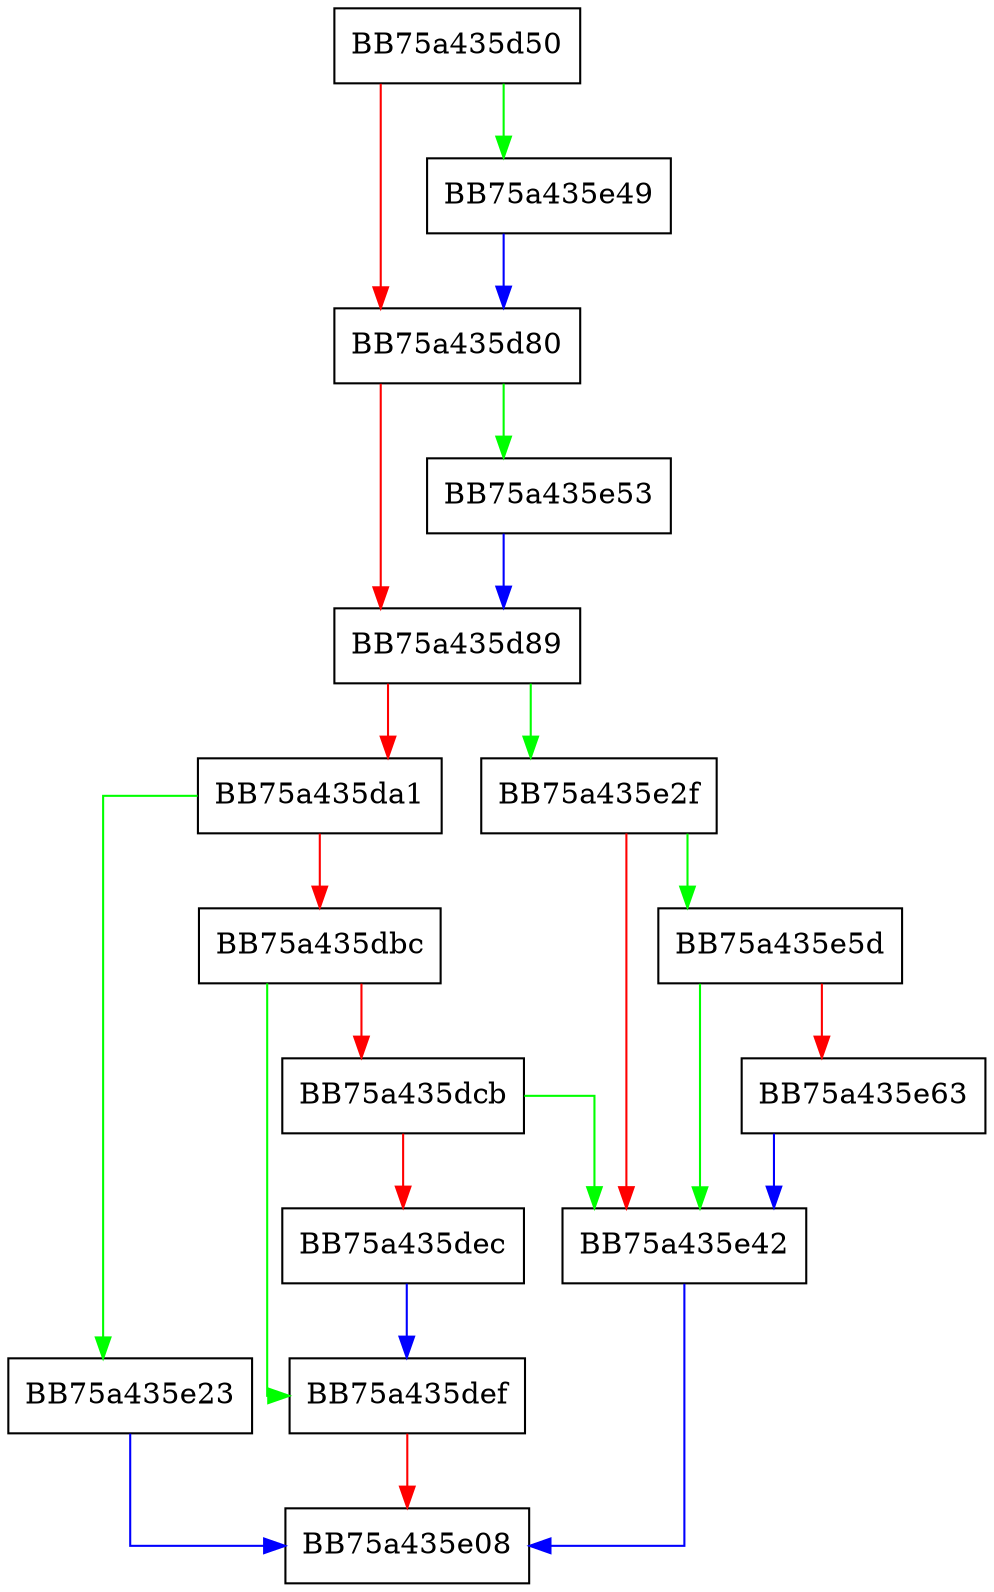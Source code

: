 digraph QueryPathFromHive {
  node [shape="box"];
  graph [splines=ortho];
  BB75a435d50 -> BB75a435e49 [color="green"];
  BB75a435d50 -> BB75a435d80 [color="red"];
  BB75a435d80 -> BB75a435e53 [color="green"];
  BB75a435d80 -> BB75a435d89 [color="red"];
  BB75a435d89 -> BB75a435e2f [color="green"];
  BB75a435d89 -> BB75a435da1 [color="red"];
  BB75a435da1 -> BB75a435e23 [color="green"];
  BB75a435da1 -> BB75a435dbc [color="red"];
  BB75a435dbc -> BB75a435def [color="green"];
  BB75a435dbc -> BB75a435dcb [color="red"];
  BB75a435dcb -> BB75a435e42 [color="green"];
  BB75a435dcb -> BB75a435dec [color="red"];
  BB75a435dec -> BB75a435def [color="blue"];
  BB75a435def -> BB75a435e08 [color="red"];
  BB75a435e23 -> BB75a435e08 [color="blue"];
  BB75a435e2f -> BB75a435e5d [color="green"];
  BB75a435e2f -> BB75a435e42 [color="red"];
  BB75a435e42 -> BB75a435e08 [color="blue"];
  BB75a435e49 -> BB75a435d80 [color="blue"];
  BB75a435e53 -> BB75a435d89 [color="blue"];
  BB75a435e5d -> BB75a435e42 [color="green"];
  BB75a435e5d -> BB75a435e63 [color="red"];
  BB75a435e63 -> BB75a435e42 [color="blue"];
}
